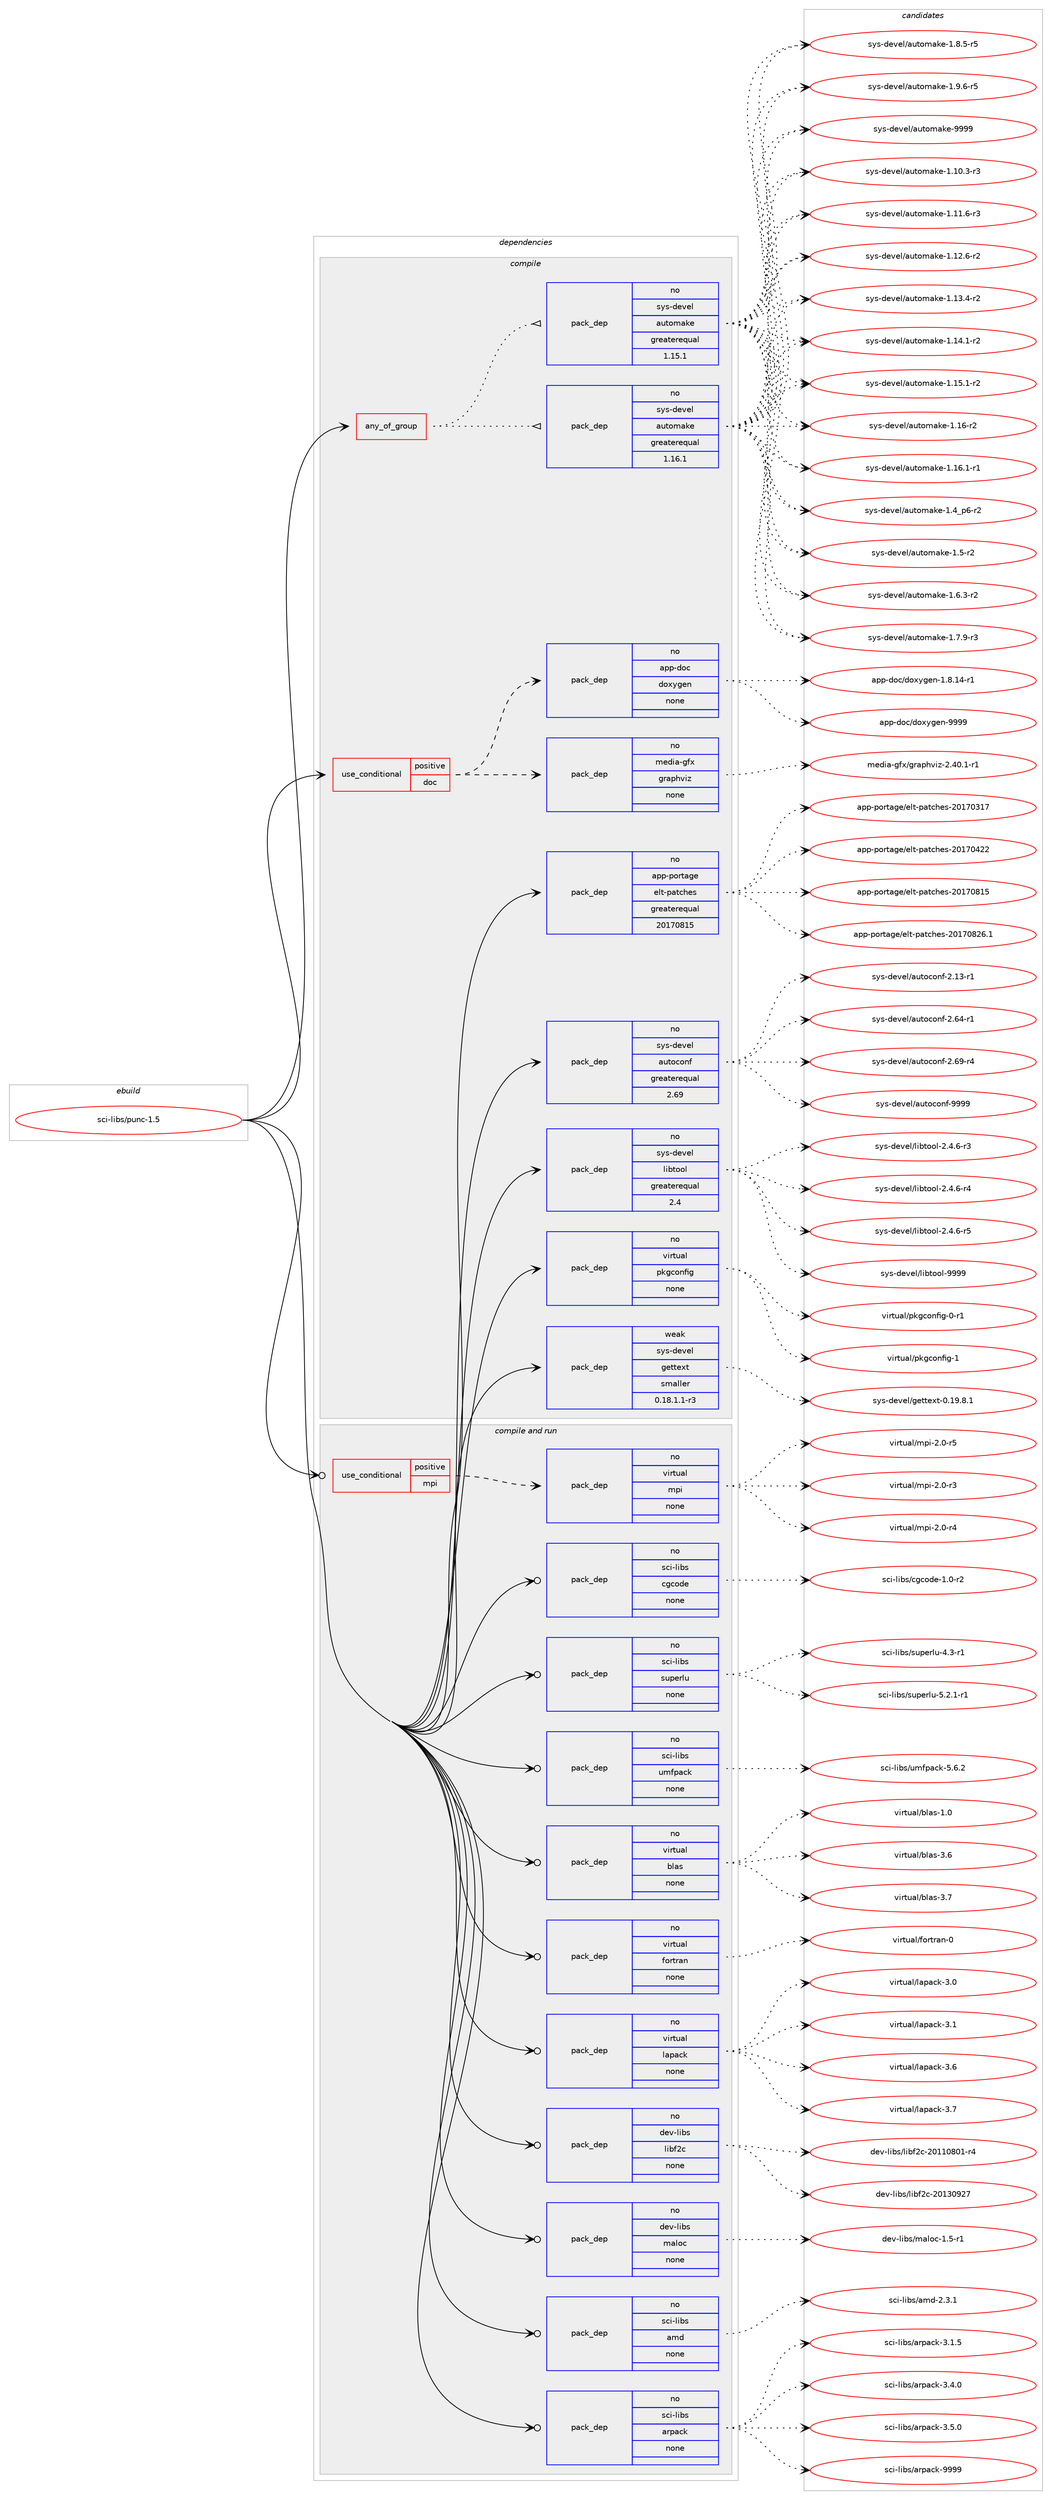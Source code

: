 digraph prolog {

# *************
# Graph options
# *************

newrank=true;
concentrate=true;
compound=true;
graph [rankdir=LR,fontname=Helvetica,fontsize=10,ranksep=1.5];#, ranksep=2.5, nodesep=0.2];
edge  [arrowhead=vee];
node  [fontname=Helvetica,fontsize=10];

# **********
# The ebuild
# **********

subgraph cluster_leftcol {
color=gray;
rank=same;
label=<<i>ebuild</i>>;
id [label="sci-libs/punc-1.5", color=red, width=4, href="../sci-libs/punc-1.5.svg"];
}

# ****************
# The dependencies
# ****************

subgraph cluster_midcol {
color=gray;
label=<<i>dependencies</i>>;
subgraph cluster_compile {
fillcolor="#eeeeee";
style=filled;
label=<<i>compile</i>>;
subgraph any26952 {
dependency1695853 [label=<<TABLE BORDER="0" CELLBORDER="1" CELLSPACING="0" CELLPADDING="4"><TR><TD CELLPADDING="10">any_of_group</TD></TR></TABLE>>, shape=none, color=red];subgraph pack1214054 {
dependency1695854 [label=<<TABLE BORDER="0" CELLBORDER="1" CELLSPACING="0" CELLPADDING="4" WIDTH="220"><TR><TD ROWSPAN="6" CELLPADDING="30">pack_dep</TD></TR><TR><TD WIDTH="110">no</TD></TR><TR><TD>sys-devel</TD></TR><TR><TD>automake</TD></TR><TR><TD>greaterequal</TD></TR><TR><TD>1.16.1</TD></TR></TABLE>>, shape=none, color=blue];
}
dependency1695853:e -> dependency1695854:w [weight=20,style="dotted",arrowhead="oinv"];
subgraph pack1214055 {
dependency1695855 [label=<<TABLE BORDER="0" CELLBORDER="1" CELLSPACING="0" CELLPADDING="4" WIDTH="220"><TR><TD ROWSPAN="6" CELLPADDING="30">pack_dep</TD></TR><TR><TD WIDTH="110">no</TD></TR><TR><TD>sys-devel</TD></TR><TR><TD>automake</TD></TR><TR><TD>greaterequal</TD></TR><TR><TD>1.15.1</TD></TR></TABLE>>, shape=none, color=blue];
}
dependency1695853:e -> dependency1695855:w [weight=20,style="dotted",arrowhead="oinv"];
}
id:e -> dependency1695853:w [weight=20,style="solid",arrowhead="vee"];
subgraph cond453995 {
dependency1695856 [label=<<TABLE BORDER="0" CELLBORDER="1" CELLSPACING="0" CELLPADDING="4"><TR><TD ROWSPAN="3" CELLPADDING="10">use_conditional</TD></TR><TR><TD>positive</TD></TR><TR><TD>doc</TD></TR></TABLE>>, shape=none, color=red];
subgraph pack1214056 {
dependency1695857 [label=<<TABLE BORDER="0" CELLBORDER="1" CELLSPACING="0" CELLPADDING="4" WIDTH="220"><TR><TD ROWSPAN="6" CELLPADDING="30">pack_dep</TD></TR><TR><TD WIDTH="110">no</TD></TR><TR><TD>media-gfx</TD></TR><TR><TD>graphviz</TD></TR><TR><TD>none</TD></TR><TR><TD></TD></TR></TABLE>>, shape=none, color=blue];
}
dependency1695856:e -> dependency1695857:w [weight=20,style="dashed",arrowhead="vee"];
subgraph pack1214057 {
dependency1695858 [label=<<TABLE BORDER="0" CELLBORDER="1" CELLSPACING="0" CELLPADDING="4" WIDTH="220"><TR><TD ROWSPAN="6" CELLPADDING="30">pack_dep</TD></TR><TR><TD WIDTH="110">no</TD></TR><TR><TD>app-doc</TD></TR><TR><TD>doxygen</TD></TR><TR><TD>none</TD></TR><TR><TD></TD></TR></TABLE>>, shape=none, color=blue];
}
dependency1695856:e -> dependency1695858:w [weight=20,style="dashed",arrowhead="vee"];
}
id:e -> dependency1695856:w [weight=20,style="solid",arrowhead="vee"];
subgraph pack1214058 {
dependency1695859 [label=<<TABLE BORDER="0" CELLBORDER="1" CELLSPACING="0" CELLPADDING="4" WIDTH="220"><TR><TD ROWSPAN="6" CELLPADDING="30">pack_dep</TD></TR><TR><TD WIDTH="110">no</TD></TR><TR><TD>app-portage</TD></TR><TR><TD>elt-patches</TD></TR><TR><TD>greaterequal</TD></TR><TR><TD>20170815</TD></TR></TABLE>>, shape=none, color=blue];
}
id:e -> dependency1695859:w [weight=20,style="solid",arrowhead="vee"];
subgraph pack1214059 {
dependency1695860 [label=<<TABLE BORDER="0" CELLBORDER="1" CELLSPACING="0" CELLPADDING="4" WIDTH="220"><TR><TD ROWSPAN="6" CELLPADDING="30">pack_dep</TD></TR><TR><TD WIDTH="110">no</TD></TR><TR><TD>sys-devel</TD></TR><TR><TD>autoconf</TD></TR><TR><TD>greaterequal</TD></TR><TR><TD>2.69</TD></TR></TABLE>>, shape=none, color=blue];
}
id:e -> dependency1695860:w [weight=20,style="solid",arrowhead="vee"];
subgraph pack1214060 {
dependency1695861 [label=<<TABLE BORDER="0" CELLBORDER="1" CELLSPACING="0" CELLPADDING="4" WIDTH="220"><TR><TD ROWSPAN="6" CELLPADDING="30">pack_dep</TD></TR><TR><TD WIDTH="110">no</TD></TR><TR><TD>sys-devel</TD></TR><TR><TD>libtool</TD></TR><TR><TD>greaterequal</TD></TR><TR><TD>2.4</TD></TR></TABLE>>, shape=none, color=blue];
}
id:e -> dependency1695861:w [weight=20,style="solid",arrowhead="vee"];
subgraph pack1214061 {
dependency1695862 [label=<<TABLE BORDER="0" CELLBORDER="1" CELLSPACING="0" CELLPADDING="4" WIDTH="220"><TR><TD ROWSPAN="6" CELLPADDING="30">pack_dep</TD></TR><TR><TD WIDTH="110">no</TD></TR><TR><TD>virtual</TD></TR><TR><TD>pkgconfig</TD></TR><TR><TD>none</TD></TR><TR><TD></TD></TR></TABLE>>, shape=none, color=blue];
}
id:e -> dependency1695862:w [weight=20,style="solid",arrowhead="vee"];
subgraph pack1214062 {
dependency1695863 [label=<<TABLE BORDER="0" CELLBORDER="1" CELLSPACING="0" CELLPADDING="4" WIDTH="220"><TR><TD ROWSPAN="6" CELLPADDING="30">pack_dep</TD></TR><TR><TD WIDTH="110">weak</TD></TR><TR><TD>sys-devel</TD></TR><TR><TD>gettext</TD></TR><TR><TD>smaller</TD></TR><TR><TD>0.18.1.1-r3</TD></TR></TABLE>>, shape=none, color=blue];
}
id:e -> dependency1695863:w [weight=20,style="solid",arrowhead="vee"];
}
subgraph cluster_compileandrun {
fillcolor="#eeeeee";
style=filled;
label=<<i>compile and run</i>>;
subgraph cond453996 {
dependency1695864 [label=<<TABLE BORDER="0" CELLBORDER="1" CELLSPACING="0" CELLPADDING="4"><TR><TD ROWSPAN="3" CELLPADDING="10">use_conditional</TD></TR><TR><TD>positive</TD></TR><TR><TD>mpi</TD></TR></TABLE>>, shape=none, color=red];
subgraph pack1214063 {
dependency1695865 [label=<<TABLE BORDER="0" CELLBORDER="1" CELLSPACING="0" CELLPADDING="4" WIDTH="220"><TR><TD ROWSPAN="6" CELLPADDING="30">pack_dep</TD></TR><TR><TD WIDTH="110">no</TD></TR><TR><TD>virtual</TD></TR><TR><TD>mpi</TD></TR><TR><TD>none</TD></TR><TR><TD></TD></TR></TABLE>>, shape=none, color=blue];
}
dependency1695864:e -> dependency1695865:w [weight=20,style="dashed",arrowhead="vee"];
}
id:e -> dependency1695864:w [weight=20,style="solid",arrowhead="odotvee"];
subgraph pack1214064 {
dependency1695866 [label=<<TABLE BORDER="0" CELLBORDER="1" CELLSPACING="0" CELLPADDING="4" WIDTH="220"><TR><TD ROWSPAN="6" CELLPADDING="30">pack_dep</TD></TR><TR><TD WIDTH="110">no</TD></TR><TR><TD>dev-libs</TD></TR><TR><TD>libf2c</TD></TR><TR><TD>none</TD></TR><TR><TD></TD></TR></TABLE>>, shape=none, color=blue];
}
id:e -> dependency1695866:w [weight=20,style="solid",arrowhead="odotvee"];
subgraph pack1214065 {
dependency1695867 [label=<<TABLE BORDER="0" CELLBORDER="1" CELLSPACING="0" CELLPADDING="4" WIDTH="220"><TR><TD ROWSPAN="6" CELLPADDING="30">pack_dep</TD></TR><TR><TD WIDTH="110">no</TD></TR><TR><TD>dev-libs</TD></TR><TR><TD>maloc</TD></TR><TR><TD>none</TD></TR><TR><TD></TD></TR></TABLE>>, shape=none, color=blue];
}
id:e -> dependency1695867:w [weight=20,style="solid",arrowhead="odotvee"];
subgraph pack1214066 {
dependency1695868 [label=<<TABLE BORDER="0" CELLBORDER="1" CELLSPACING="0" CELLPADDING="4" WIDTH="220"><TR><TD ROWSPAN="6" CELLPADDING="30">pack_dep</TD></TR><TR><TD WIDTH="110">no</TD></TR><TR><TD>sci-libs</TD></TR><TR><TD>amd</TD></TR><TR><TD>none</TD></TR><TR><TD></TD></TR></TABLE>>, shape=none, color=blue];
}
id:e -> dependency1695868:w [weight=20,style="solid",arrowhead="odotvee"];
subgraph pack1214067 {
dependency1695869 [label=<<TABLE BORDER="0" CELLBORDER="1" CELLSPACING="0" CELLPADDING="4" WIDTH="220"><TR><TD ROWSPAN="6" CELLPADDING="30">pack_dep</TD></TR><TR><TD WIDTH="110">no</TD></TR><TR><TD>sci-libs</TD></TR><TR><TD>arpack</TD></TR><TR><TD>none</TD></TR><TR><TD></TD></TR></TABLE>>, shape=none, color=blue];
}
id:e -> dependency1695869:w [weight=20,style="solid",arrowhead="odotvee"];
subgraph pack1214068 {
dependency1695870 [label=<<TABLE BORDER="0" CELLBORDER="1" CELLSPACING="0" CELLPADDING="4" WIDTH="220"><TR><TD ROWSPAN="6" CELLPADDING="30">pack_dep</TD></TR><TR><TD WIDTH="110">no</TD></TR><TR><TD>sci-libs</TD></TR><TR><TD>cgcode</TD></TR><TR><TD>none</TD></TR><TR><TD></TD></TR></TABLE>>, shape=none, color=blue];
}
id:e -> dependency1695870:w [weight=20,style="solid",arrowhead="odotvee"];
subgraph pack1214069 {
dependency1695871 [label=<<TABLE BORDER="0" CELLBORDER="1" CELLSPACING="0" CELLPADDING="4" WIDTH="220"><TR><TD ROWSPAN="6" CELLPADDING="30">pack_dep</TD></TR><TR><TD WIDTH="110">no</TD></TR><TR><TD>sci-libs</TD></TR><TR><TD>superlu</TD></TR><TR><TD>none</TD></TR><TR><TD></TD></TR></TABLE>>, shape=none, color=blue];
}
id:e -> dependency1695871:w [weight=20,style="solid",arrowhead="odotvee"];
subgraph pack1214070 {
dependency1695872 [label=<<TABLE BORDER="0" CELLBORDER="1" CELLSPACING="0" CELLPADDING="4" WIDTH="220"><TR><TD ROWSPAN="6" CELLPADDING="30">pack_dep</TD></TR><TR><TD WIDTH="110">no</TD></TR><TR><TD>sci-libs</TD></TR><TR><TD>umfpack</TD></TR><TR><TD>none</TD></TR><TR><TD></TD></TR></TABLE>>, shape=none, color=blue];
}
id:e -> dependency1695872:w [weight=20,style="solid",arrowhead="odotvee"];
subgraph pack1214071 {
dependency1695873 [label=<<TABLE BORDER="0" CELLBORDER="1" CELLSPACING="0" CELLPADDING="4" WIDTH="220"><TR><TD ROWSPAN="6" CELLPADDING="30">pack_dep</TD></TR><TR><TD WIDTH="110">no</TD></TR><TR><TD>virtual</TD></TR><TR><TD>blas</TD></TR><TR><TD>none</TD></TR><TR><TD></TD></TR></TABLE>>, shape=none, color=blue];
}
id:e -> dependency1695873:w [weight=20,style="solid",arrowhead="odotvee"];
subgraph pack1214072 {
dependency1695874 [label=<<TABLE BORDER="0" CELLBORDER="1" CELLSPACING="0" CELLPADDING="4" WIDTH="220"><TR><TD ROWSPAN="6" CELLPADDING="30">pack_dep</TD></TR><TR><TD WIDTH="110">no</TD></TR><TR><TD>virtual</TD></TR><TR><TD>fortran</TD></TR><TR><TD>none</TD></TR><TR><TD></TD></TR></TABLE>>, shape=none, color=blue];
}
id:e -> dependency1695874:w [weight=20,style="solid",arrowhead="odotvee"];
subgraph pack1214073 {
dependency1695875 [label=<<TABLE BORDER="0" CELLBORDER="1" CELLSPACING="0" CELLPADDING="4" WIDTH="220"><TR><TD ROWSPAN="6" CELLPADDING="30">pack_dep</TD></TR><TR><TD WIDTH="110">no</TD></TR><TR><TD>virtual</TD></TR><TR><TD>lapack</TD></TR><TR><TD>none</TD></TR><TR><TD></TD></TR></TABLE>>, shape=none, color=blue];
}
id:e -> dependency1695875:w [weight=20,style="solid",arrowhead="odotvee"];
}
subgraph cluster_run {
fillcolor="#eeeeee";
style=filled;
label=<<i>run</i>>;
}
}

# **************
# The candidates
# **************

subgraph cluster_choices {
rank=same;
color=gray;
label=<<i>candidates</i>>;

subgraph choice1214054 {
color=black;
nodesep=1;
choice11512111545100101118101108479711711611110997107101454946494846514511451 [label="sys-devel/automake-1.10.3-r3", color=red, width=4,href="../sys-devel/automake-1.10.3-r3.svg"];
choice11512111545100101118101108479711711611110997107101454946494946544511451 [label="sys-devel/automake-1.11.6-r3", color=red, width=4,href="../sys-devel/automake-1.11.6-r3.svg"];
choice11512111545100101118101108479711711611110997107101454946495046544511450 [label="sys-devel/automake-1.12.6-r2", color=red, width=4,href="../sys-devel/automake-1.12.6-r2.svg"];
choice11512111545100101118101108479711711611110997107101454946495146524511450 [label="sys-devel/automake-1.13.4-r2", color=red, width=4,href="../sys-devel/automake-1.13.4-r2.svg"];
choice11512111545100101118101108479711711611110997107101454946495246494511450 [label="sys-devel/automake-1.14.1-r2", color=red, width=4,href="../sys-devel/automake-1.14.1-r2.svg"];
choice11512111545100101118101108479711711611110997107101454946495346494511450 [label="sys-devel/automake-1.15.1-r2", color=red, width=4,href="../sys-devel/automake-1.15.1-r2.svg"];
choice1151211154510010111810110847971171161111099710710145494649544511450 [label="sys-devel/automake-1.16-r2", color=red, width=4,href="../sys-devel/automake-1.16-r2.svg"];
choice11512111545100101118101108479711711611110997107101454946495446494511449 [label="sys-devel/automake-1.16.1-r1", color=red, width=4,href="../sys-devel/automake-1.16.1-r1.svg"];
choice115121115451001011181011084797117116111109971071014549465295112544511450 [label="sys-devel/automake-1.4_p6-r2", color=red, width=4,href="../sys-devel/automake-1.4_p6-r2.svg"];
choice11512111545100101118101108479711711611110997107101454946534511450 [label="sys-devel/automake-1.5-r2", color=red, width=4,href="../sys-devel/automake-1.5-r2.svg"];
choice115121115451001011181011084797117116111109971071014549465446514511450 [label="sys-devel/automake-1.6.3-r2", color=red, width=4,href="../sys-devel/automake-1.6.3-r2.svg"];
choice115121115451001011181011084797117116111109971071014549465546574511451 [label="sys-devel/automake-1.7.9-r3", color=red, width=4,href="../sys-devel/automake-1.7.9-r3.svg"];
choice115121115451001011181011084797117116111109971071014549465646534511453 [label="sys-devel/automake-1.8.5-r5", color=red, width=4,href="../sys-devel/automake-1.8.5-r5.svg"];
choice115121115451001011181011084797117116111109971071014549465746544511453 [label="sys-devel/automake-1.9.6-r5", color=red, width=4,href="../sys-devel/automake-1.9.6-r5.svg"];
choice115121115451001011181011084797117116111109971071014557575757 [label="sys-devel/automake-9999", color=red, width=4,href="../sys-devel/automake-9999.svg"];
dependency1695854:e -> choice11512111545100101118101108479711711611110997107101454946494846514511451:w [style=dotted,weight="100"];
dependency1695854:e -> choice11512111545100101118101108479711711611110997107101454946494946544511451:w [style=dotted,weight="100"];
dependency1695854:e -> choice11512111545100101118101108479711711611110997107101454946495046544511450:w [style=dotted,weight="100"];
dependency1695854:e -> choice11512111545100101118101108479711711611110997107101454946495146524511450:w [style=dotted,weight="100"];
dependency1695854:e -> choice11512111545100101118101108479711711611110997107101454946495246494511450:w [style=dotted,weight="100"];
dependency1695854:e -> choice11512111545100101118101108479711711611110997107101454946495346494511450:w [style=dotted,weight="100"];
dependency1695854:e -> choice1151211154510010111810110847971171161111099710710145494649544511450:w [style=dotted,weight="100"];
dependency1695854:e -> choice11512111545100101118101108479711711611110997107101454946495446494511449:w [style=dotted,weight="100"];
dependency1695854:e -> choice115121115451001011181011084797117116111109971071014549465295112544511450:w [style=dotted,weight="100"];
dependency1695854:e -> choice11512111545100101118101108479711711611110997107101454946534511450:w [style=dotted,weight="100"];
dependency1695854:e -> choice115121115451001011181011084797117116111109971071014549465446514511450:w [style=dotted,weight="100"];
dependency1695854:e -> choice115121115451001011181011084797117116111109971071014549465546574511451:w [style=dotted,weight="100"];
dependency1695854:e -> choice115121115451001011181011084797117116111109971071014549465646534511453:w [style=dotted,weight="100"];
dependency1695854:e -> choice115121115451001011181011084797117116111109971071014549465746544511453:w [style=dotted,weight="100"];
dependency1695854:e -> choice115121115451001011181011084797117116111109971071014557575757:w [style=dotted,weight="100"];
}
subgraph choice1214055 {
color=black;
nodesep=1;
choice11512111545100101118101108479711711611110997107101454946494846514511451 [label="sys-devel/automake-1.10.3-r3", color=red, width=4,href="../sys-devel/automake-1.10.3-r3.svg"];
choice11512111545100101118101108479711711611110997107101454946494946544511451 [label="sys-devel/automake-1.11.6-r3", color=red, width=4,href="../sys-devel/automake-1.11.6-r3.svg"];
choice11512111545100101118101108479711711611110997107101454946495046544511450 [label="sys-devel/automake-1.12.6-r2", color=red, width=4,href="../sys-devel/automake-1.12.6-r2.svg"];
choice11512111545100101118101108479711711611110997107101454946495146524511450 [label="sys-devel/automake-1.13.4-r2", color=red, width=4,href="../sys-devel/automake-1.13.4-r2.svg"];
choice11512111545100101118101108479711711611110997107101454946495246494511450 [label="sys-devel/automake-1.14.1-r2", color=red, width=4,href="../sys-devel/automake-1.14.1-r2.svg"];
choice11512111545100101118101108479711711611110997107101454946495346494511450 [label="sys-devel/automake-1.15.1-r2", color=red, width=4,href="../sys-devel/automake-1.15.1-r2.svg"];
choice1151211154510010111810110847971171161111099710710145494649544511450 [label="sys-devel/automake-1.16-r2", color=red, width=4,href="../sys-devel/automake-1.16-r2.svg"];
choice11512111545100101118101108479711711611110997107101454946495446494511449 [label="sys-devel/automake-1.16.1-r1", color=red, width=4,href="../sys-devel/automake-1.16.1-r1.svg"];
choice115121115451001011181011084797117116111109971071014549465295112544511450 [label="sys-devel/automake-1.4_p6-r2", color=red, width=4,href="../sys-devel/automake-1.4_p6-r2.svg"];
choice11512111545100101118101108479711711611110997107101454946534511450 [label="sys-devel/automake-1.5-r2", color=red, width=4,href="../sys-devel/automake-1.5-r2.svg"];
choice115121115451001011181011084797117116111109971071014549465446514511450 [label="sys-devel/automake-1.6.3-r2", color=red, width=4,href="../sys-devel/automake-1.6.3-r2.svg"];
choice115121115451001011181011084797117116111109971071014549465546574511451 [label="sys-devel/automake-1.7.9-r3", color=red, width=4,href="../sys-devel/automake-1.7.9-r3.svg"];
choice115121115451001011181011084797117116111109971071014549465646534511453 [label="sys-devel/automake-1.8.5-r5", color=red, width=4,href="../sys-devel/automake-1.8.5-r5.svg"];
choice115121115451001011181011084797117116111109971071014549465746544511453 [label="sys-devel/automake-1.9.6-r5", color=red, width=4,href="../sys-devel/automake-1.9.6-r5.svg"];
choice115121115451001011181011084797117116111109971071014557575757 [label="sys-devel/automake-9999", color=red, width=4,href="../sys-devel/automake-9999.svg"];
dependency1695855:e -> choice11512111545100101118101108479711711611110997107101454946494846514511451:w [style=dotted,weight="100"];
dependency1695855:e -> choice11512111545100101118101108479711711611110997107101454946494946544511451:w [style=dotted,weight="100"];
dependency1695855:e -> choice11512111545100101118101108479711711611110997107101454946495046544511450:w [style=dotted,weight="100"];
dependency1695855:e -> choice11512111545100101118101108479711711611110997107101454946495146524511450:w [style=dotted,weight="100"];
dependency1695855:e -> choice11512111545100101118101108479711711611110997107101454946495246494511450:w [style=dotted,weight="100"];
dependency1695855:e -> choice11512111545100101118101108479711711611110997107101454946495346494511450:w [style=dotted,weight="100"];
dependency1695855:e -> choice1151211154510010111810110847971171161111099710710145494649544511450:w [style=dotted,weight="100"];
dependency1695855:e -> choice11512111545100101118101108479711711611110997107101454946495446494511449:w [style=dotted,weight="100"];
dependency1695855:e -> choice115121115451001011181011084797117116111109971071014549465295112544511450:w [style=dotted,weight="100"];
dependency1695855:e -> choice11512111545100101118101108479711711611110997107101454946534511450:w [style=dotted,weight="100"];
dependency1695855:e -> choice115121115451001011181011084797117116111109971071014549465446514511450:w [style=dotted,weight="100"];
dependency1695855:e -> choice115121115451001011181011084797117116111109971071014549465546574511451:w [style=dotted,weight="100"];
dependency1695855:e -> choice115121115451001011181011084797117116111109971071014549465646534511453:w [style=dotted,weight="100"];
dependency1695855:e -> choice115121115451001011181011084797117116111109971071014549465746544511453:w [style=dotted,weight="100"];
dependency1695855:e -> choice115121115451001011181011084797117116111109971071014557575757:w [style=dotted,weight="100"];
}
subgraph choice1214056 {
color=black;
nodesep=1;
choice10910110010597451031021204710311497112104118105122455046524846494511449 [label="media-gfx/graphviz-2.40.1-r1", color=red, width=4,href="../media-gfx/graphviz-2.40.1-r1.svg"];
dependency1695857:e -> choice10910110010597451031021204710311497112104118105122455046524846494511449:w [style=dotted,weight="100"];
}
subgraph choice1214057 {
color=black;
nodesep=1;
choice97112112451001119947100111120121103101110454946564649524511449 [label="app-doc/doxygen-1.8.14-r1", color=red, width=4,href="../app-doc/doxygen-1.8.14-r1.svg"];
choice971121124510011199471001111201211031011104557575757 [label="app-doc/doxygen-9999", color=red, width=4,href="../app-doc/doxygen-9999.svg"];
dependency1695858:e -> choice97112112451001119947100111120121103101110454946564649524511449:w [style=dotted,weight="100"];
dependency1695858:e -> choice971121124510011199471001111201211031011104557575757:w [style=dotted,weight="100"];
}
subgraph choice1214058 {
color=black;
nodesep=1;
choice97112112451121111141169710310147101108116451129711699104101115455048495548514955 [label="app-portage/elt-patches-20170317", color=red, width=4,href="../app-portage/elt-patches-20170317.svg"];
choice97112112451121111141169710310147101108116451129711699104101115455048495548525050 [label="app-portage/elt-patches-20170422", color=red, width=4,href="../app-portage/elt-patches-20170422.svg"];
choice97112112451121111141169710310147101108116451129711699104101115455048495548564953 [label="app-portage/elt-patches-20170815", color=red, width=4,href="../app-portage/elt-patches-20170815.svg"];
choice971121124511211111411697103101471011081164511297116991041011154550484955485650544649 [label="app-portage/elt-patches-20170826.1", color=red, width=4,href="../app-portage/elt-patches-20170826.1.svg"];
dependency1695859:e -> choice97112112451121111141169710310147101108116451129711699104101115455048495548514955:w [style=dotted,weight="100"];
dependency1695859:e -> choice97112112451121111141169710310147101108116451129711699104101115455048495548525050:w [style=dotted,weight="100"];
dependency1695859:e -> choice97112112451121111141169710310147101108116451129711699104101115455048495548564953:w [style=dotted,weight="100"];
dependency1695859:e -> choice971121124511211111411697103101471011081164511297116991041011154550484955485650544649:w [style=dotted,weight="100"];
}
subgraph choice1214059 {
color=black;
nodesep=1;
choice1151211154510010111810110847971171161119911111010245504649514511449 [label="sys-devel/autoconf-2.13-r1", color=red, width=4,href="../sys-devel/autoconf-2.13-r1.svg"];
choice1151211154510010111810110847971171161119911111010245504654524511449 [label="sys-devel/autoconf-2.64-r1", color=red, width=4,href="../sys-devel/autoconf-2.64-r1.svg"];
choice1151211154510010111810110847971171161119911111010245504654574511452 [label="sys-devel/autoconf-2.69-r4", color=red, width=4,href="../sys-devel/autoconf-2.69-r4.svg"];
choice115121115451001011181011084797117116111991111101024557575757 [label="sys-devel/autoconf-9999", color=red, width=4,href="../sys-devel/autoconf-9999.svg"];
dependency1695860:e -> choice1151211154510010111810110847971171161119911111010245504649514511449:w [style=dotted,weight="100"];
dependency1695860:e -> choice1151211154510010111810110847971171161119911111010245504654524511449:w [style=dotted,weight="100"];
dependency1695860:e -> choice1151211154510010111810110847971171161119911111010245504654574511452:w [style=dotted,weight="100"];
dependency1695860:e -> choice115121115451001011181011084797117116111991111101024557575757:w [style=dotted,weight="100"];
}
subgraph choice1214060 {
color=black;
nodesep=1;
choice1151211154510010111810110847108105981161111111084550465246544511451 [label="sys-devel/libtool-2.4.6-r3", color=red, width=4,href="../sys-devel/libtool-2.4.6-r3.svg"];
choice1151211154510010111810110847108105981161111111084550465246544511452 [label="sys-devel/libtool-2.4.6-r4", color=red, width=4,href="../sys-devel/libtool-2.4.6-r4.svg"];
choice1151211154510010111810110847108105981161111111084550465246544511453 [label="sys-devel/libtool-2.4.6-r5", color=red, width=4,href="../sys-devel/libtool-2.4.6-r5.svg"];
choice1151211154510010111810110847108105981161111111084557575757 [label="sys-devel/libtool-9999", color=red, width=4,href="../sys-devel/libtool-9999.svg"];
dependency1695861:e -> choice1151211154510010111810110847108105981161111111084550465246544511451:w [style=dotted,weight="100"];
dependency1695861:e -> choice1151211154510010111810110847108105981161111111084550465246544511452:w [style=dotted,weight="100"];
dependency1695861:e -> choice1151211154510010111810110847108105981161111111084550465246544511453:w [style=dotted,weight="100"];
dependency1695861:e -> choice1151211154510010111810110847108105981161111111084557575757:w [style=dotted,weight="100"];
}
subgraph choice1214061 {
color=black;
nodesep=1;
choice11810511411611797108471121071039911111010210510345484511449 [label="virtual/pkgconfig-0-r1", color=red, width=4,href="../virtual/pkgconfig-0-r1.svg"];
choice1181051141161179710847112107103991111101021051034549 [label="virtual/pkgconfig-1", color=red, width=4,href="../virtual/pkgconfig-1.svg"];
dependency1695862:e -> choice11810511411611797108471121071039911111010210510345484511449:w [style=dotted,weight="100"];
dependency1695862:e -> choice1181051141161179710847112107103991111101021051034549:w [style=dotted,weight="100"];
}
subgraph choice1214062 {
color=black;
nodesep=1;
choice1151211154510010111810110847103101116116101120116454846495746564649 [label="sys-devel/gettext-0.19.8.1", color=red, width=4,href="../sys-devel/gettext-0.19.8.1.svg"];
dependency1695863:e -> choice1151211154510010111810110847103101116116101120116454846495746564649:w [style=dotted,weight="100"];
}
subgraph choice1214063 {
color=black;
nodesep=1;
choice1181051141161179710847109112105455046484511451 [label="virtual/mpi-2.0-r3", color=red, width=4,href="../virtual/mpi-2.0-r3.svg"];
choice1181051141161179710847109112105455046484511452 [label="virtual/mpi-2.0-r4", color=red, width=4,href="../virtual/mpi-2.0-r4.svg"];
choice1181051141161179710847109112105455046484511453 [label="virtual/mpi-2.0-r5", color=red, width=4,href="../virtual/mpi-2.0-r5.svg"];
dependency1695865:e -> choice1181051141161179710847109112105455046484511451:w [style=dotted,weight="100"];
dependency1695865:e -> choice1181051141161179710847109112105455046484511452:w [style=dotted,weight="100"];
dependency1695865:e -> choice1181051141161179710847109112105455046484511453:w [style=dotted,weight="100"];
}
subgraph choice1214064 {
color=black;
nodesep=1;
choice1001011184510810598115471081059810250994550484949485648494511452 [label="dev-libs/libf2c-20110801-r4", color=red, width=4,href="../dev-libs/libf2c-20110801-r4.svg"];
choice100101118451081059811547108105981025099455048495148575055 [label="dev-libs/libf2c-20130927", color=red, width=4,href="../dev-libs/libf2c-20130927.svg"];
dependency1695866:e -> choice1001011184510810598115471081059810250994550484949485648494511452:w [style=dotted,weight="100"];
dependency1695866:e -> choice100101118451081059811547108105981025099455048495148575055:w [style=dotted,weight="100"];
}
subgraph choice1214065 {
color=black;
nodesep=1;
choice1001011184510810598115471099710811199454946534511449 [label="dev-libs/maloc-1.5-r1", color=red, width=4,href="../dev-libs/maloc-1.5-r1.svg"];
dependency1695867:e -> choice1001011184510810598115471099710811199454946534511449:w [style=dotted,weight="100"];
}
subgraph choice1214066 {
color=black;
nodesep=1;
choice1159910545108105981154797109100455046514649 [label="sci-libs/amd-2.3.1", color=red, width=4,href="../sci-libs/amd-2.3.1.svg"];
dependency1695868:e -> choice1159910545108105981154797109100455046514649:w [style=dotted,weight="100"];
}
subgraph choice1214067 {
color=black;
nodesep=1;
choice11599105451081059811547971141129799107455146494653 [label="sci-libs/arpack-3.1.5", color=red, width=4,href="../sci-libs/arpack-3.1.5.svg"];
choice11599105451081059811547971141129799107455146524648 [label="sci-libs/arpack-3.4.0", color=red, width=4,href="../sci-libs/arpack-3.4.0.svg"];
choice11599105451081059811547971141129799107455146534648 [label="sci-libs/arpack-3.5.0", color=red, width=4,href="../sci-libs/arpack-3.5.0.svg"];
choice115991054510810598115479711411297991074557575757 [label="sci-libs/arpack-9999", color=red, width=4,href="../sci-libs/arpack-9999.svg"];
dependency1695869:e -> choice11599105451081059811547971141129799107455146494653:w [style=dotted,weight="100"];
dependency1695869:e -> choice11599105451081059811547971141129799107455146524648:w [style=dotted,weight="100"];
dependency1695869:e -> choice11599105451081059811547971141129799107455146534648:w [style=dotted,weight="100"];
dependency1695869:e -> choice115991054510810598115479711411297991074557575757:w [style=dotted,weight="100"];
}
subgraph choice1214068 {
color=black;
nodesep=1;
choice115991054510810598115479910399111100101454946484511450 [label="sci-libs/cgcode-1.0-r2", color=red, width=4,href="../sci-libs/cgcode-1.0-r2.svg"];
dependency1695870:e -> choice115991054510810598115479910399111100101454946484511450:w [style=dotted,weight="100"];
}
subgraph choice1214069 {
color=black;
nodesep=1;
choice11599105451081059811547115117112101114108117455246514511449 [label="sci-libs/superlu-4.3-r1", color=red, width=4,href="../sci-libs/superlu-4.3-r1.svg"];
choice115991054510810598115471151171121011141081174553465046494511449 [label="sci-libs/superlu-5.2.1-r1", color=red, width=4,href="../sci-libs/superlu-5.2.1-r1.svg"];
dependency1695871:e -> choice11599105451081059811547115117112101114108117455246514511449:w [style=dotted,weight="100"];
dependency1695871:e -> choice115991054510810598115471151171121011141081174553465046494511449:w [style=dotted,weight="100"];
}
subgraph choice1214070 {
color=black;
nodesep=1;
choice115991054510810598115471171091021129799107455346544650 [label="sci-libs/umfpack-5.6.2", color=red, width=4,href="../sci-libs/umfpack-5.6.2.svg"];
dependency1695872:e -> choice115991054510810598115471171091021129799107455346544650:w [style=dotted,weight="100"];
}
subgraph choice1214071 {
color=black;
nodesep=1;
choice1181051141161179710847981089711545494648 [label="virtual/blas-1.0", color=red, width=4,href="../virtual/blas-1.0.svg"];
choice1181051141161179710847981089711545514654 [label="virtual/blas-3.6", color=red, width=4,href="../virtual/blas-3.6.svg"];
choice1181051141161179710847981089711545514655 [label="virtual/blas-3.7", color=red, width=4,href="../virtual/blas-3.7.svg"];
dependency1695873:e -> choice1181051141161179710847981089711545494648:w [style=dotted,weight="100"];
dependency1695873:e -> choice1181051141161179710847981089711545514654:w [style=dotted,weight="100"];
dependency1695873:e -> choice1181051141161179710847981089711545514655:w [style=dotted,weight="100"];
}
subgraph choice1214072 {
color=black;
nodesep=1;
choice1181051141161179710847102111114116114971104548 [label="virtual/fortran-0", color=red, width=4,href="../virtual/fortran-0.svg"];
dependency1695874:e -> choice1181051141161179710847102111114116114971104548:w [style=dotted,weight="100"];
}
subgraph choice1214073 {
color=black;
nodesep=1;
choice118105114116117971084710897112979910745514648 [label="virtual/lapack-3.0", color=red, width=4,href="../virtual/lapack-3.0.svg"];
choice118105114116117971084710897112979910745514649 [label="virtual/lapack-3.1", color=red, width=4,href="../virtual/lapack-3.1.svg"];
choice118105114116117971084710897112979910745514654 [label="virtual/lapack-3.6", color=red, width=4,href="../virtual/lapack-3.6.svg"];
choice118105114116117971084710897112979910745514655 [label="virtual/lapack-3.7", color=red, width=4,href="../virtual/lapack-3.7.svg"];
dependency1695875:e -> choice118105114116117971084710897112979910745514648:w [style=dotted,weight="100"];
dependency1695875:e -> choice118105114116117971084710897112979910745514649:w [style=dotted,weight="100"];
dependency1695875:e -> choice118105114116117971084710897112979910745514654:w [style=dotted,weight="100"];
dependency1695875:e -> choice118105114116117971084710897112979910745514655:w [style=dotted,weight="100"];
}
}

}
